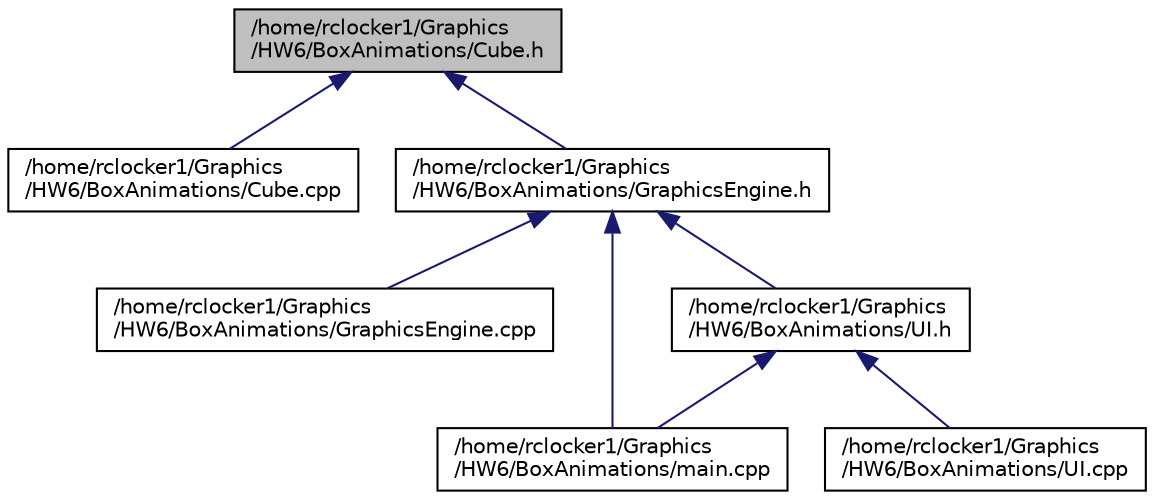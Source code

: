 digraph "/home/rclocker1/Graphics/HW6/BoxAnimations/Cube.h"
{
  edge [fontname="Helvetica",fontsize="10",labelfontname="Helvetica",labelfontsize="10"];
  node [fontname="Helvetica",fontsize="10",shape=record];
  Node6 [label="/home/rclocker1/Graphics\l/HW6/BoxAnimations/Cube.h",height=0.2,width=0.4,color="black", fillcolor="grey75", style="filled", fontcolor="black"];
  Node6 -> Node7 [dir="back",color="midnightblue",fontsize="10",style="solid"];
  Node7 [label="/home/rclocker1/Graphics\l/HW6/BoxAnimations/Cube.cpp",height=0.2,width=0.4,color="black", fillcolor="white", style="filled",URL="$_cube_8cpp.html",tooltip="Implementation file for the Cube class. "];
  Node6 -> Node8 [dir="back",color="midnightblue",fontsize="10",style="solid"];
  Node8 [label="/home/rclocker1/Graphics\l/HW6/BoxAnimations/GraphicsEngine.h",height=0.2,width=0.4,color="black", fillcolor="white", style="filled",URL="$_graphics_engine_8h.html",tooltip="Header file for GraphicsEngine.cpp. "];
  Node8 -> Node9 [dir="back",color="midnightblue",fontsize="10",style="solid"];
  Node9 [label="/home/rclocker1/Graphics\l/HW6/BoxAnimations/GraphicsEngine.cpp",height=0.2,width=0.4,color="black", fillcolor="white", style="filled",URL="$_graphics_engine_8cpp.html",tooltip="Main graphics driver for the program. "];
  Node8 -> Node10 [dir="back",color="midnightblue",fontsize="10",style="solid"];
  Node10 [label="/home/rclocker1/Graphics\l/HW6/BoxAnimations/main.cpp",height=0.2,width=0.4,color="black", fillcolor="white", style="filled",URL="$main_8cpp.html",tooltip="Main driver for the program. "];
  Node8 -> Node11 [dir="back",color="midnightblue",fontsize="10",style="solid"];
  Node11 [label="/home/rclocker1/Graphics\l/HW6/BoxAnimations/UI.h",height=0.2,width=0.4,color="black", fillcolor="white", style="filled",URL="$_u_i_8h.html",tooltip="Header file for UI.cpp. "];
  Node11 -> Node10 [dir="back",color="midnightblue",fontsize="10",style="solid"];
  Node11 -> Node12 [dir="back",color="midnightblue",fontsize="10",style="solid"];
  Node12 [label="/home/rclocker1/Graphics\l/HW6/BoxAnimations/UI.cpp",height=0.2,width=0.4,color="black", fillcolor="white", style="filled",URL="$_u_i_8cpp.html",tooltip="User interface processor for the program. "];
}
